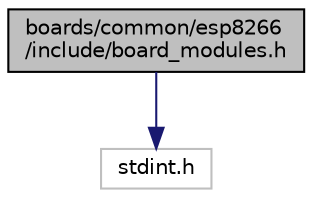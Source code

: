 digraph "boards/common/esp8266/include/board_modules.h"
{
 // LATEX_PDF_SIZE
  edge [fontname="Helvetica",fontsize="10",labelfontname="Helvetica",labelfontsize="10"];
  node [fontname="Helvetica",fontsize="10",shape=record];
  Node1 [label="boards/common/esp8266\l/include/board_modules.h",height=0.2,width=0.4,color="black", fillcolor="grey75", style="filled", fontcolor="black",tooltip="Definitions for optional off-board hardware modules that can be used with all ESP8266 boards."];
  Node1 -> Node2 [color="midnightblue",fontsize="10",style="solid",fontname="Helvetica"];
  Node2 [label="stdint.h",height=0.2,width=0.4,color="grey75", fillcolor="white", style="filled",tooltip=" "];
}
